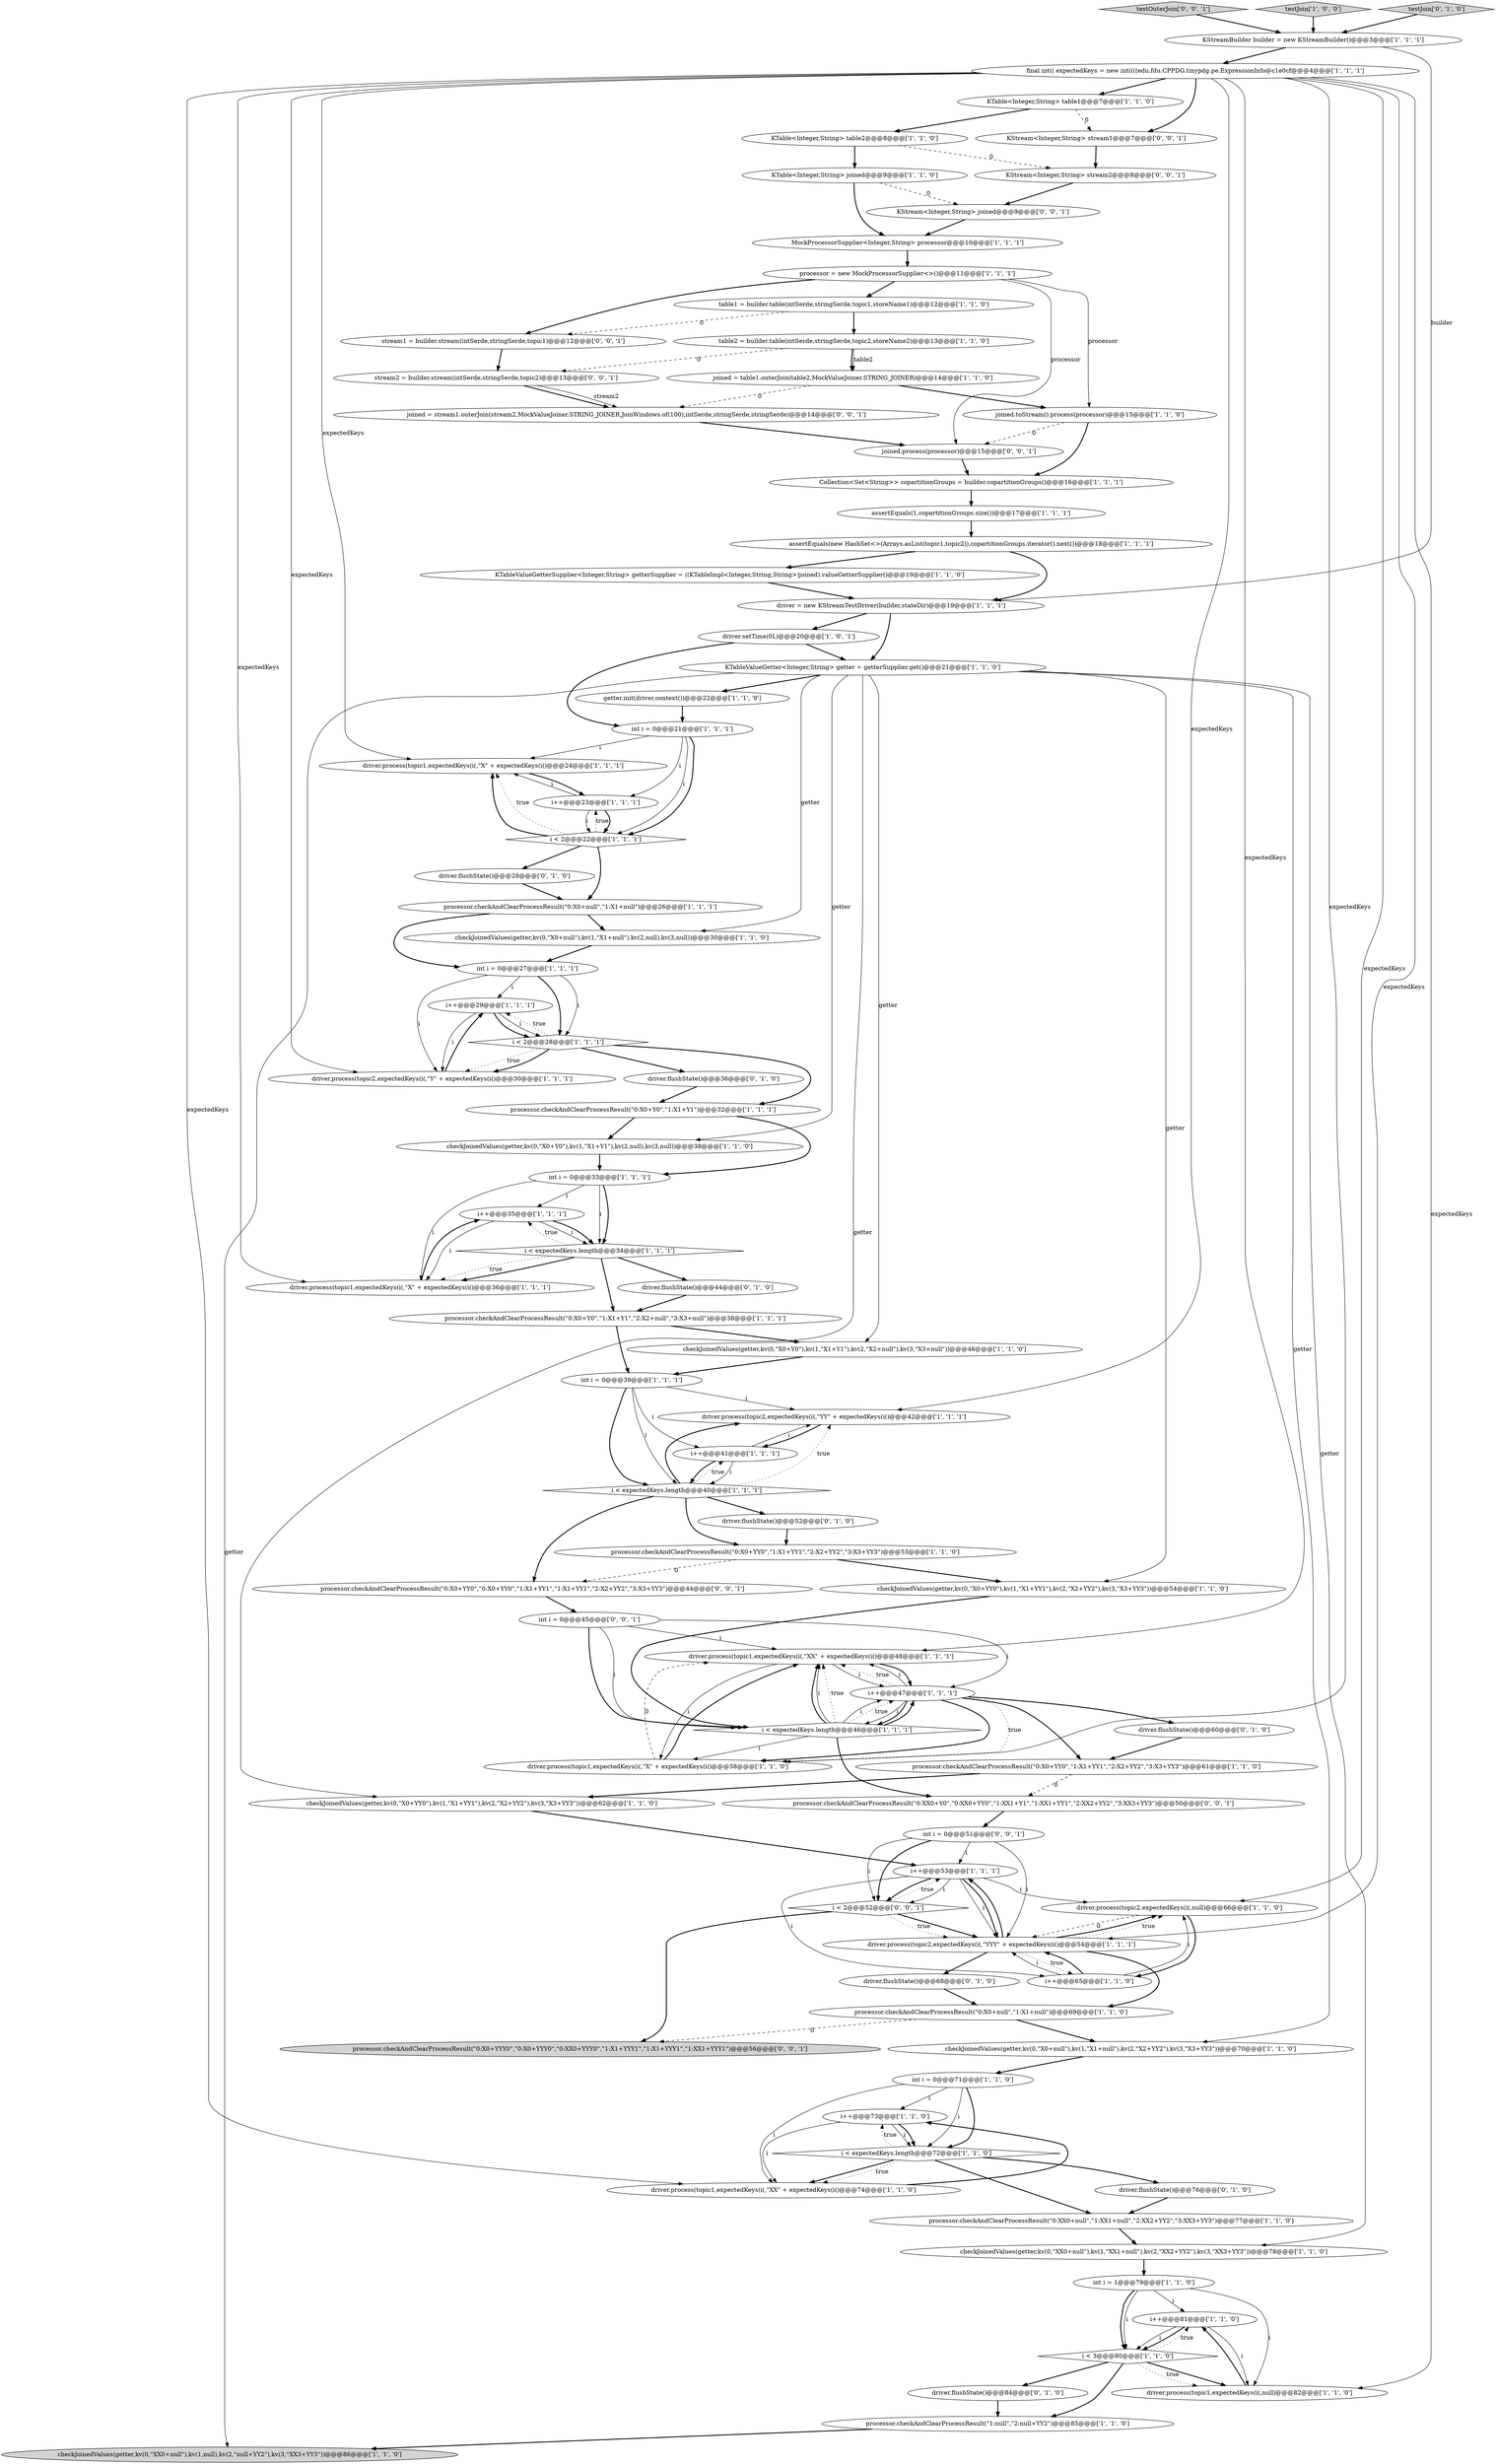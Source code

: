 digraph {
81 [style = filled, label = "KStream<Integer,String> joined@@@9@@@['0', '0', '1']", fillcolor = white, shape = ellipse image = "AAA0AAABBB3BBB"];
23 [style = filled, label = "int i = 0@@@39@@@['1', '1', '1']", fillcolor = white, shape = ellipse image = "AAA0AAABBB1BBB"];
12 [style = filled, label = "final int(( expectedKeys = new int((((edu.fdu.CPPDG.tinypdg.pe.ExpressionInfo@c1e0cf@@@4@@@['1', '1', '1']", fillcolor = white, shape = ellipse image = "AAA0AAABBB1BBB"];
67 [style = filled, label = "KTable<Integer,String> joined@@@9@@@['1', '1', '0']", fillcolor = white, shape = ellipse image = "AAA0AAABBB1BBB"];
6 [style = filled, label = "driver.process(topic2,expectedKeys(i(,\"YY\" + expectedKeys(i()@@@42@@@['1', '1', '1']", fillcolor = white, shape = ellipse image = "AAA0AAABBB1BBB"];
25 [style = filled, label = "i++@@@29@@@['1', '1', '1']", fillcolor = white, shape = ellipse image = "AAA0AAABBB1BBB"];
89 [style = filled, label = "testOuterJoin['0', '0', '1']", fillcolor = lightgray, shape = diamond image = "AAA0AAABBB3BBB"];
41 [style = filled, label = "driver.process(topic2,expectedKeys(i(,null)@@@66@@@['1', '1', '0']", fillcolor = white, shape = ellipse image = "AAA0AAABBB1BBB"];
68 [style = filled, label = "driver.flushState()@@@76@@@['0', '1', '0']", fillcolor = white, shape = ellipse image = "AAA1AAABBB2BBB"];
29 [style = filled, label = "int i = 1@@@79@@@['1', '1', '0']", fillcolor = white, shape = ellipse image = "AAA0AAABBB1BBB"];
20 [style = filled, label = "processor.checkAndClearProcessResult(\"0:X0+YY0\",\"1:X1+YY1\",\"2:X2+YY2\",\"3:X3+YY3\")@@@61@@@['1', '1', '0']", fillcolor = white, shape = ellipse image = "AAA0AAABBB1BBB"];
13 [style = filled, label = "processor = new MockProcessorSupplier<>()@@@11@@@['1', '1', '1']", fillcolor = white, shape = ellipse image = "AAA0AAABBB1BBB"];
39 [style = filled, label = "i++@@@81@@@['1', '1', '0']", fillcolor = white, shape = ellipse image = "AAA0AAABBB1BBB"];
21 [style = filled, label = "driver.process(topic1,expectedKeys(i(,\"X\" + expectedKeys(i()@@@24@@@['1', '1', '1']", fillcolor = white, shape = ellipse image = "AAA0AAABBB1BBB"];
49 [style = filled, label = "checkJoinedValues(getter,kv(0,\"X0+Y0\"),kv(1,\"X1+Y1\"),kv(2,\"X2+null\"),kv(3,\"X3+null\"))@@@46@@@['1', '1', '0']", fillcolor = white, shape = ellipse image = "AAA0AAABBB1BBB"];
42 [style = filled, label = "KTableValueGetter<Integer,String> getter = getterSupplier.get()@@@21@@@['1', '1', '0']", fillcolor = white, shape = ellipse image = "AAA0AAABBB1BBB"];
88 [style = filled, label = "processor.checkAndClearProcessResult(\"0:X0+YY0\",\"0:X0+YY0\",\"1:X1+YY1\",\"1:X1+YY1\",\"2:X2+YY2\",\"3:X3+YY3\")@@@44@@@['0', '0', '1']", fillcolor = white, shape = ellipse image = "AAA0AAABBB3BBB"];
17 [style = filled, label = "i++@@@53@@@['1', '1', '1']", fillcolor = white, shape = ellipse image = "AAA0AAABBB1BBB"];
40 [style = filled, label = "processor.checkAndClearProcessResult(\"0:X0+Y0\",\"1:X1+Y1\")@@@32@@@['1', '1', '1']", fillcolor = white, shape = ellipse image = "AAA0AAABBB1BBB"];
53 [style = filled, label = "i++@@@35@@@['1', '1', '1']", fillcolor = white, shape = ellipse image = "AAA0AAABBB1BBB"];
45 [style = filled, label = "i++@@@73@@@['1', '1', '0']", fillcolor = white, shape = ellipse image = "AAA0AAABBB1BBB"];
7 [style = filled, label = "checkJoinedValues(getter,kv(0,\"X0+null\"),kv(1,\"X1+null\"),kv(2,null),kv(3,null))@@@30@@@['1', '1', '0']", fillcolor = white, shape = ellipse image = "AAA0AAABBB1BBB"];
14 [style = filled, label = "i++@@@41@@@['1', '1', '1']", fillcolor = white, shape = ellipse image = "AAA0AAABBB1BBB"];
80 [style = filled, label = "KStream<Integer,String> stream2@@@8@@@['0', '0', '1']", fillcolor = white, shape = ellipse image = "AAA0AAABBB3BBB"];
82 [style = filled, label = "stream2 = builder.stream(intSerde,stringSerde,topic2)@@@13@@@['0', '0', '1']", fillcolor = white, shape = ellipse image = "AAA0AAABBB3BBB"];
31 [style = filled, label = "driver.process(topic1,expectedKeys(i(,\"XX\" + expectedKeys(i()@@@74@@@['1', '1', '0']", fillcolor = white, shape = ellipse image = "AAA0AAABBB1BBB"];
5 [style = filled, label = "driver = new KStreamTestDriver(builder,stateDir)@@@19@@@['1', '1', '1']", fillcolor = white, shape = ellipse image = "AAA0AAABBB1BBB"];
51 [style = filled, label = "driver.process(topic1,expectedKeys(i(,\"XX\" + expectedKeys(i()@@@48@@@['1', '1', '1']", fillcolor = white, shape = ellipse image = "AAA0AAABBB1BBB"];
3 [style = filled, label = "joined.toStream().process(processor)@@@15@@@['1', '1', '0']", fillcolor = white, shape = ellipse image = "AAA0AAABBB1BBB"];
78 [style = filled, label = "joined = stream1.outerJoin(stream2,MockValueJoiner.STRING_JOINER,JoinWindows.of(100),intSerde,stringSerde,stringSerde)@@@14@@@['0', '0', '1']", fillcolor = white, shape = ellipse image = "AAA0AAABBB3BBB"];
84 [style = filled, label = "joined.process(processor)@@@15@@@['0', '0', '1']", fillcolor = white, shape = ellipse image = "AAA0AAABBB3BBB"];
90 [style = filled, label = "stream1 = builder.stream(intSerde,stringSerde,topic1)@@@12@@@['0', '0', '1']", fillcolor = white, shape = ellipse image = "AAA0AAABBB3BBB"];
83 [style = filled, label = "int i = 0@@@51@@@['0', '0', '1']", fillcolor = white, shape = ellipse image = "AAA0AAABBB3BBB"];
0 [style = filled, label = "checkJoinedValues(getter,kv(0,\"X0+Y0\"),kv(1,\"X1+Y1\"),kv(2,null),kv(3,null))@@@38@@@['1', '1', '0']", fillcolor = white, shape = ellipse image = "AAA0AAABBB1BBB"];
15 [style = filled, label = "testJoin['1', '0', '0']", fillcolor = lightgray, shape = diamond image = "AAA0AAABBB1BBB"];
58 [style = filled, label = "assertEquals(1,copartitionGroups.size())@@@17@@@['1', '1', '1']", fillcolor = white, shape = ellipse image = "AAA0AAABBB1BBB"];
62 [style = filled, label = "KStreamBuilder builder = new KStreamBuilder()@@@3@@@['1', '1', '1']", fillcolor = white, shape = ellipse image = "AAA0AAABBB1BBB"];
65 [style = filled, label = "KTableValueGetterSupplier<Integer,String> getterSupplier = ((KTableImpl<Integer,String,String>)joined).valueGetterSupplier()@@@19@@@['1', '1', '0']", fillcolor = white, shape = ellipse image = "AAA0AAABBB1BBB"];
69 [style = filled, label = "driver.flushState()@@@84@@@['0', '1', '0']", fillcolor = white, shape = ellipse image = "AAA1AAABBB2BBB"];
66 [style = filled, label = "processor.checkAndClearProcessResult(\"0:XX0+null\",\"1:XX1+null\",\"2:XX2+YY2\",\"3:XX3+YY3\")@@@77@@@['1', '1', '0']", fillcolor = white, shape = ellipse image = "AAA0AAABBB1BBB"];
61 [style = filled, label = "i < expectedKeys.length@@@46@@@['1', '1', '1']", fillcolor = white, shape = diamond image = "AAA0AAABBB1BBB"];
32 [style = filled, label = "i < 2@@@22@@@['1', '1', '1']", fillcolor = white, shape = diamond image = "AAA0AAABBB1BBB"];
72 [style = filled, label = "testJoin['0', '1', '0']", fillcolor = lightgray, shape = diamond image = "AAA0AAABBB2BBB"];
55 [style = filled, label = "i < expectedKeys.length@@@40@@@['1', '1', '1']", fillcolor = white, shape = diamond image = "AAA0AAABBB1BBB"];
56 [style = filled, label = "checkJoinedValues(getter,kv(0,\"X0+YY0\"),kv(1,\"X1+YY1\"),kv(2,\"X2+YY2\"),kv(3,\"X3+YY3\"))@@@54@@@['1', '1', '0']", fillcolor = white, shape = ellipse image = "AAA0AAABBB1BBB"];
1 [style = filled, label = "getter.init(driver.context())@@@22@@@['1', '1', '0']", fillcolor = white, shape = ellipse image = "AAA0AAABBB1BBB"];
24 [style = filled, label = "i++@@@47@@@['1', '1', '1']", fillcolor = white, shape = ellipse image = "AAA0AAABBB1BBB"];
8 [style = filled, label = "processor.checkAndClearProcessResult(\"0:X0+YY0\",\"1:X1+YY1\",\"2:X2+YY2\",\"3:X3+YY3\")@@@53@@@['1', '1', '0']", fillcolor = white, shape = ellipse image = "AAA0AAABBB1BBB"];
30 [style = filled, label = "driver.process(topic2,expectedKeys(i(,\"YYY\" + expectedKeys(i()@@@54@@@['1', '1', '1']", fillcolor = white, shape = ellipse image = "AAA0AAABBB1BBB"];
43 [style = filled, label = "i++@@@65@@@['1', '1', '0']", fillcolor = white, shape = ellipse image = "AAA0AAABBB1BBB"];
2 [style = filled, label = "i < expectedKeys.length@@@72@@@['1', '1', '0']", fillcolor = white, shape = diamond image = "AAA0AAABBB1BBB"];
70 [style = filled, label = "driver.flushState()@@@44@@@['0', '1', '0']", fillcolor = white, shape = ellipse image = "AAA1AAABBB2BBB"];
34 [style = filled, label = "int i = 0@@@21@@@['1', '1', '1']", fillcolor = white, shape = ellipse image = "AAA0AAABBB1BBB"];
33 [style = filled, label = "int i = 0@@@27@@@['1', '1', '1']", fillcolor = white, shape = ellipse image = "AAA0AAABBB1BBB"];
36 [style = filled, label = "int i = 0@@@71@@@['1', '1', '0']", fillcolor = white, shape = ellipse image = "AAA0AAABBB1BBB"];
27 [style = filled, label = "processor.checkAndClearProcessResult(\"0:X0+null\",\"1:X1+null\")@@@26@@@['1', '1', '1']", fillcolor = white, shape = ellipse image = "AAA0AAABBB1BBB"];
71 [style = filled, label = "driver.flushState()@@@52@@@['0', '1', '0']", fillcolor = white, shape = ellipse image = "AAA1AAABBB2BBB"];
10 [style = filled, label = "i++@@@23@@@['1', '1', '1']", fillcolor = white, shape = ellipse image = "AAA0AAABBB1BBB"];
4 [style = filled, label = "processor.checkAndClearProcessResult(\"0:X0+null\",\"1:X1+null\")@@@69@@@['1', '1', '0']", fillcolor = white, shape = ellipse image = "AAA0AAABBB1BBB"];
47 [style = filled, label = "int i = 0@@@33@@@['1', '1', '1']", fillcolor = white, shape = ellipse image = "AAA0AAABBB1BBB"];
28 [style = filled, label = "processor.checkAndClearProcessResult(\"0:X0+Y0\",\"1:X1+Y1\",\"2:X2+null\",\"3:X3+null\")@@@38@@@['1', '1', '1']", fillcolor = white, shape = ellipse image = "AAA0AAABBB1BBB"];
22 [style = filled, label = "assertEquals(new HashSet<>(Arrays.asList(topic1,topic2)),copartitionGroups.iterator().next())@@@18@@@['1', '1', '1']", fillcolor = white, shape = ellipse image = "AAA0AAABBB1BBB"];
77 [style = filled, label = "processor.checkAndClearProcessResult(\"0:X0+YYY0\",\"0:X0+YYY0\",\"0:XX0+YYY0\",\"1:X1+YYY1\",\"1:X1+YYY1\",\"1:XX1+YYY1\")@@@56@@@['0', '0', '1']", fillcolor = lightgray, shape = ellipse image = "AAA0AAABBB3BBB"];
37 [style = filled, label = "table2 = builder.table(intSerde,stringSerde,topic2,storeName2)@@@13@@@['1', '1', '0']", fillcolor = white, shape = ellipse image = "AAA0AAABBB1BBB"];
85 [style = filled, label = "i < 2@@@52@@@['0', '0', '1']", fillcolor = white, shape = diamond image = "AAA0AAABBB3BBB"];
76 [style = filled, label = "driver.flushState()@@@68@@@['0', '1', '0']", fillcolor = white, shape = ellipse image = "AAA1AAABBB2BBB"];
48 [style = filled, label = "checkJoinedValues(getter,kv(0,\"XX0+null\"),kv(1,\"XX1+null\"),kv(2,\"XX2+YY2\"),kv(3,\"XX3+YY3\"))@@@78@@@['1', '1', '0']", fillcolor = white, shape = ellipse image = "AAA0AAABBB1BBB"];
46 [style = filled, label = "table1 = builder.table(intSerde,stringSerde,topic1,storeName1)@@@12@@@['1', '1', '0']", fillcolor = white, shape = ellipse image = "AAA0AAABBB1BBB"];
54 [style = filled, label = "driver.process(topic1,expectedKeys(i(,\"X\" + expectedKeys(i()@@@36@@@['1', '1', '1']", fillcolor = white, shape = ellipse image = "AAA0AAABBB1BBB"];
16 [style = filled, label = "MockProcessorSupplier<Integer,String> processor@@@10@@@['1', '1', '1']", fillcolor = white, shape = ellipse image = "AAA0AAABBB1BBB"];
11 [style = filled, label = "checkJoinedValues(getter,kv(0,\"X0+YY0\"),kv(1,\"X1+YY1\"),kv(2,\"X2+YY2\"),kv(3,\"X3+YY3\"))@@@62@@@['1', '1', '0']", fillcolor = white, shape = ellipse image = "AAA0AAABBB1BBB"];
74 [style = filled, label = "driver.flushState()@@@28@@@['0', '1', '0']", fillcolor = white, shape = ellipse image = "AAA1AAABBB2BBB"];
73 [style = filled, label = "driver.flushState()@@@60@@@['0', '1', '0']", fillcolor = white, shape = ellipse image = "AAA1AAABBB2BBB"];
63 [style = filled, label = "checkJoinedValues(getter,kv(0,\"X0+null\"),kv(1,\"X1+null\"),kv(2,\"X2+YY2\"),kv(3,\"X3+YY3\"))@@@70@@@['1', '1', '0']", fillcolor = white, shape = ellipse image = "AAA0AAABBB1BBB"];
38 [style = filled, label = "driver.setTime(0L)@@@20@@@['1', '0', '1']", fillcolor = white, shape = ellipse image = "AAA0AAABBB1BBB"];
86 [style = filled, label = "KStream<Integer,String> stream1@@@7@@@['0', '0', '1']", fillcolor = white, shape = ellipse image = "AAA0AAABBB3BBB"];
18 [style = filled, label = "processor.checkAndClearProcessResult(\"1:null\",\"2:null+YY2\")@@@85@@@['1', '1', '0']", fillcolor = white, shape = ellipse image = "AAA0AAABBB1BBB"];
26 [style = filled, label = "KTable<Integer,String> table1@@@7@@@['1', '1', '0']", fillcolor = white, shape = ellipse image = "AAA0AAABBB1BBB"];
50 [style = filled, label = "Collection<Set<String>> copartitionGroups = builder.copartitionGroups()@@@16@@@['1', '1', '1']", fillcolor = white, shape = ellipse image = "AAA0AAABBB1BBB"];
87 [style = filled, label = "processor.checkAndClearProcessResult(\"0:XX0+Y0\",\"0:XX0+YY0\",\"1:XX1+Y1\",\"1:XX1+YY1\",\"2:XX2+YY2\",\"3:XX3+YY3\")@@@50@@@['0', '0', '1']", fillcolor = white, shape = ellipse image = "AAA0AAABBB3BBB"];
60 [style = filled, label = "driver.process(topic2,expectedKeys(i(,\"Y\" + expectedKeys(i()@@@30@@@['1', '1', '1']", fillcolor = white, shape = ellipse image = "AAA0AAABBB1BBB"];
79 [style = filled, label = "int i = 0@@@45@@@['0', '0', '1']", fillcolor = white, shape = ellipse image = "AAA0AAABBB3BBB"];
59 [style = filled, label = "i < expectedKeys.length@@@34@@@['1', '1', '1']", fillcolor = white, shape = diamond image = "AAA0AAABBB1BBB"];
19 [style = filled, label = "driver.process(topic1,expectedKeys(i(,\"X\" + expectedKeys(i()@@@58@@@['1', '1', '0']", fillcolor = white, shape = ellipse image = "AAA0AAABBB1BBB"];
64 [style = filled, label = "KTable<Integer,String> table2@@@8@@@['1', '1', '0']", fillcolor = white, shape = ellipse image = "AAA0AAABBB1BBB"];
52 [style = filled, label = "joined = table1.outerJoin(table2,MockValueJoiner.STRING_JOINER)@@@14@@@['1', '1', '0']", fillcolor = white, shape = ellipse image = "AAA0AAABBB1BBB"];
44 [style = filled, label = "i < 3@@@80@@@['1', '1', '0']", fillcolor = white, shape = diamond image = "AAA0AAABBB1BBB"];
75 [style = filled, label = "driver.flushState()@@@36@@@['0', '1', '0']", fillcolor = white, shape = ellipse image = "AAA1AAABBB2BBB"];
57 [style = filled, label = "i < 2@@@28@@@['1', '1', '1']", fillcolor = white, shape = diamond image = "AAA0AAABBB1BBB"];
35 [style = filled, label = "checkJoinedValues(getter,kv(0,\"XX0+null\"),kv(1,null),kv(2,\"null+YY2\"),kv(3,\"XX3+YY3\"))@@@86@@@['1', '1', '0']", fillcolor = lightgray, shape = ellipse image = "AAA0AAABBB1BBB"];
9 [style = filled, label = "driver.process(topic1,expectedKeys(i(,null)@@@82@@@['1', '1', '0']", fillcolor = white, shape = ellipse image = "AAA0AAABBB1BBB"];
78->84 [style = bold, label=""];
58->22 [style = bold, label=""];
61->51 [style = solid, label="i"];
85->17 [style = dotted, label="true"];
27->7 [style = bold, label=""];
22->65 [style = bold, label=""];
61->51 [style = dotted, label="true"];
4->77 [style = dashed, label="0"];
10->32 [style = solid, label="i"];
36->2 [style = bold, label=""];
42->1 [style = bold, label=""];
42->49 [style = solid, label="getter"];
44->39 [style = dotted, label="true"];
20->87 [style = dashed, label="0"];
32->74 [style = bold, label=""];
16->13 [style = bold, label=""];
55->71 [style = bold, label=""];
30->41 [style = bold, label=""];
47->54 [style = solid, label="i"];
61->24 [style = solid, label="i"];
79->61 [style = solid, label="i"];
57->60 [style = dotted, label="true"];
28->49 [style = bold, label=""];
81->16 [style = bold, label=""];
74->27 [style = bold, label=""];
17->30 [style = solid, label="i"];
46->37 [style = bold, label=""];
68->66 [style = bold, label=""];
32->10 [style = dotted, label="true"];
2->68 [style = bold, label=""];
42->56 [style = solid, label="getter"];
67->16 [style = bold, label=""];
38->42 [style = bold, label=""];
30->4 [style = bold, label=""];
2->31 [style = bold, label=""];
69->18 [style = bold, label=""];
42->63 [style = solid, label="getter"];
82->78 [style = bold, label=""];
12->9 [style = solid, label="expectedKeys"];
64->80 [style = dashed, label="0"];
70->28 [style = bold, label=""];
25->57 [style = bold, label=""];
3->50 [style = bold, label=""];
42->35 [style = solid, label="getter"];
5->38 [style = bold, label=""];
83->85 [style = solid, label="i"];
12->86 [style = bold, label=""];
60->25 [style = bold, label=""];
12->41 [style = solid, label="expectedKeys"];
14->6 [style = solid, label="i"];
85->77 [style = bold, label=""];
17->85 [style = solid, label="i"];
61->24 [style = dotted, label="true"];
71->8 [style = bold, label=""];
9->39 [style = bold, label=""];
40->47 [style = bold, label=""];
27->33 [style = bold, label=""];
25->57 [style = solid, label="i"];
44->18 [style = bold, label=""];
47->59 [style = bold, label=""];
42->48 [style = solid, label="getter"];
65->5 [style = bold, label=""];
59->53 [style = dotted, label="true"];
40->0 [style = bold, label=""];
26->86 [style = dashed, label="0"];
72->62 [style = bold, label=""];
45->2 [style = solid, label="i"];
79->61 [style = bold, label=""];
12->21 [style = solid, label="expectedKeys"];
24->73 [style = bold, label=""];
38->34 [style = bold, label=""];
85->30 [style = bold, label=""];
12->31 [style = solid, label="expectedKeys"];
17->41 [style = solid, label="i"];
12->54 [style = solid, label="expectedKeys"];
11->17 [style = bold, label=""];
75->40 [style = bold, label=""];
5->42 [style = bold, label=""];
62->5 [style = solid, label="builder"];
51->24 [style = bold, label=""];
29->9 [style = solid, label="i"];
12->30 [style = solid, label="expectedKeys"];
80->81 [style = bold, label=""];
12->51 [style = solid, label="expectedKeys"];
53->59 [style = solid, label="i"];
6->14 [style = bold, label=""];
88->79 [style = bold, label=""];
19->51 [style = dashed, label="0"];
55->6 [style = bold, label=""];
3->84 [style = dashed, label="0"];
47->59 [style = solid, label="i"];
12->19 [style = solid, label="expectedKeys"];
13->46 [style = bold, label=""];
39->44 [style = solid, label="i"];
57->25 [style = dotted, label="true"];
79->51 [style = solid, label="i"];
8->56 [style = bold, label=""];
42->11 [style = solid, label="getter"];
30->17 [style = bold, label=""];
12->60 [style = solid, label="expectedKeys"];
1->34 [style = bold, label=""];
61->87 [style = bold, label=""];
39->44 [style = bold, label=""];
20->11 [style = bold, label=""];
61->51 [style = bold, label=""];
12->26 [style = bold, label=""];
19->51 [style = bold, label=""];
64->67 [style = bold, label=""];
15->62 [style = bold, label=""];
7->33 [style = bold, label=""];
67->81 [style = dashed, label="0"];
24->20 [style = bold, label=""];
66->48 [style = bold, label=""];
87->83 [style = bold, label=""];
33->60 [style = solid, label="i"];
55->14 [style = dotted, label="true"];
41->30 [style = dashed, label="0"];
2->45 [style = dotted, label="true"];
10->21 [style = solid, label="i"];
43->41 [style = solid, label="i"];
31->45 [style = bold, label=""];
34->32 [style = solid, label="i"];
30->43 [style = dotted, label="true"];
32->27 [style = bold, label=""];
28->23 [style = bold, label=""];
59->54 [style = bold, label=""];
14->55 [style = solid, label="i"];
79->24 [style = solid, label="i"];
21->10 [style = bold, label=""];
37->82 [style = dashed, label="0"];
25->60 [style = solid, label="i"];
52->78 [style = dashed, label="0"];
86->80 [style = bold, label=""];
33->57 [style = solid, label="i"];
39->9 [style = solid, label="i"];
24->19 [style = dotted, label="true"];
62->12 [style = bold, label=""];
2->31 [style = dotted, label="true"];
73->20 [style = bold, label=""];
50->58 [style = bold, label=""];
49->23 [style = bold, label=""];
36->2 [style = solid, label="i"];
52->3 [style = bold, label=""];
44->69 [style = bold, label=""];
48->29 [style = bold, label=""];
23->6 [style = solid, label="i"];
55->6 [style = dotted, label="true"];
24->19 [style = bold, label=""];
43->30 [style = bold, label=""];
59->54 [style = dotted, label="true"];
57->75 [style = bold, label=""];
83->17 [style = solid, label="i"];
57->60 [style = bold, label=""];
59->28 [style = bold, label=""];
12->6 [style = solid, label="expectedKeys"];
46->90 [style = dashed, label="0"];
17->30 [style = bold, label=""];
30->76 [style = bold, label=""];
37->52 [style = solid, label="table2"];
51->24 [style = solid, label="i"];
36->31 [style = solid, label="i"];
18->35 [style = bold, label=""];
17->43 [style = solid, label="i"];
82->78 [style = solid, label="stream2"];
42->0 [style = solid, label="getter"];
47->53 [style = solid, label="i"];
26->64 [style = bold, label=""];
89->62 [style = bold, label=""];
57->40 [style = bold, label=""];
56->61 [style = bold, label=""];
90->82 [style = bold, label=""];
43->30 [style = solid, label="i"];
22->5 [style = bold, label=""];
14->55 [style = bold, label=""];
10->32 [style = bold, label=""];
2->66 [style = bold, label=""];
24->61 [style = bold, label=""];
53->59 [style = bold, label=""];
44->9 [style = bold, label=""];
34->21 [style = solid, label="i"];
24->61 [style = solid, label="i"];
41->43 [style = bold, label=""];
55->8 [style = bold, label=""];
37->52 [style = bold, label=""];
36->45 [style = solid, label="i"];
42->7 [style = solid, label="getter"];
53->54 [style = solid, label="i"];
44->9 [style = dotted, label="true"];
34->32 [style = bold, label=""];
84->50 [style = bold, label=""];
24->51 [style = dotted, label="true"];
51->19 [style = solid, label="i"];
63->36 [style = bold, label=""];
32->21 [style = bold, label=""];
13->3 [style = solid, label="processor"];
45->31 [style = solid, label="i"];
45->2 [style = bold, label=""];
32->21 [style = dotted, label="true"];
24->51 [style = solid, label="i"];
61->24 [style = bold, label=""];
59->70 [style = bold, label=""];
30->41 [style = dotted, label="true"];
83->85 [style = bold, label=""];
23->14 [style = solid, label="i"];
29->44 [style = solid, label="i"];
8->88 [style = dashed, label="0"];
34->10 [style = solid, label="i"];
0->47 [style = bold, label=""];
13->84 [style = solid, label="processor"];
61->19 [style = solid, label="i"];
29->44 [style = bold, label=""];
29->39 [style = solid, label="i"];
23->55 [style = bold, label=""];
4->63 [style = bold, label=""];
13->90 [style = bold, label=""];
17->85 [style = bold, label=""];
33->25 [style = solid, label="i"];
23->55 [style = solid, label="i"];
55->88 [style = bold, label=""];
76->4 [style = bold, label=""];
54->53 [style = bold, label=""];
85->30 [style = dotted, label="true"];
33->57 [style = bold, label=""];
83->30 [style = solid, label="i"];
}
